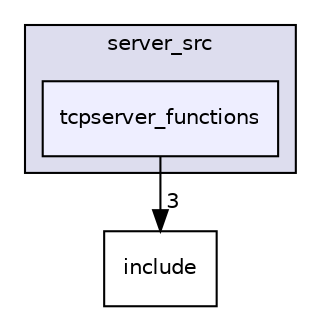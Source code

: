 digraph "server_src/tcpserver_functions" {
  compound=true
  node [ fontsize="10", fontname="Helvetica"];
  edge [ labelfontsize="10", labelfontname="Helvetica"];
  subgraph clusterdir_20e5c1c74b8b955148e6b35ac4a0bc4d {
    graph [ bgcolor="#ddddee", pencolor="black", label="server_src" fontname="Helvetica", fontsize="10", URL="dir_20e5c1c74b8b955148e6b35ac4a0bc4d.html"]
  dir_522f2a4e48db73b7014e3de22df42682 [shape=box, label="tcpserver_functions", style="filled", fillcolor="#eeeeff", pencolor="black", URL="dir_522f2a4e48db73b7014e3de22df42682.html"];
  }
  dir_d44c64559bbebec7f509842c48db8b23 [shape=box label="include" URL="dir_d44c64559bbebec7f509842c48db8b23.html"];
  dir_522f2a4e48db73b7014e3de22df42682->dir_d44c64559bbebec7f509842c48db8b23 [headlabel="3", labeldistance=1.5 headhref="dir_000004_000000.html"];
}
